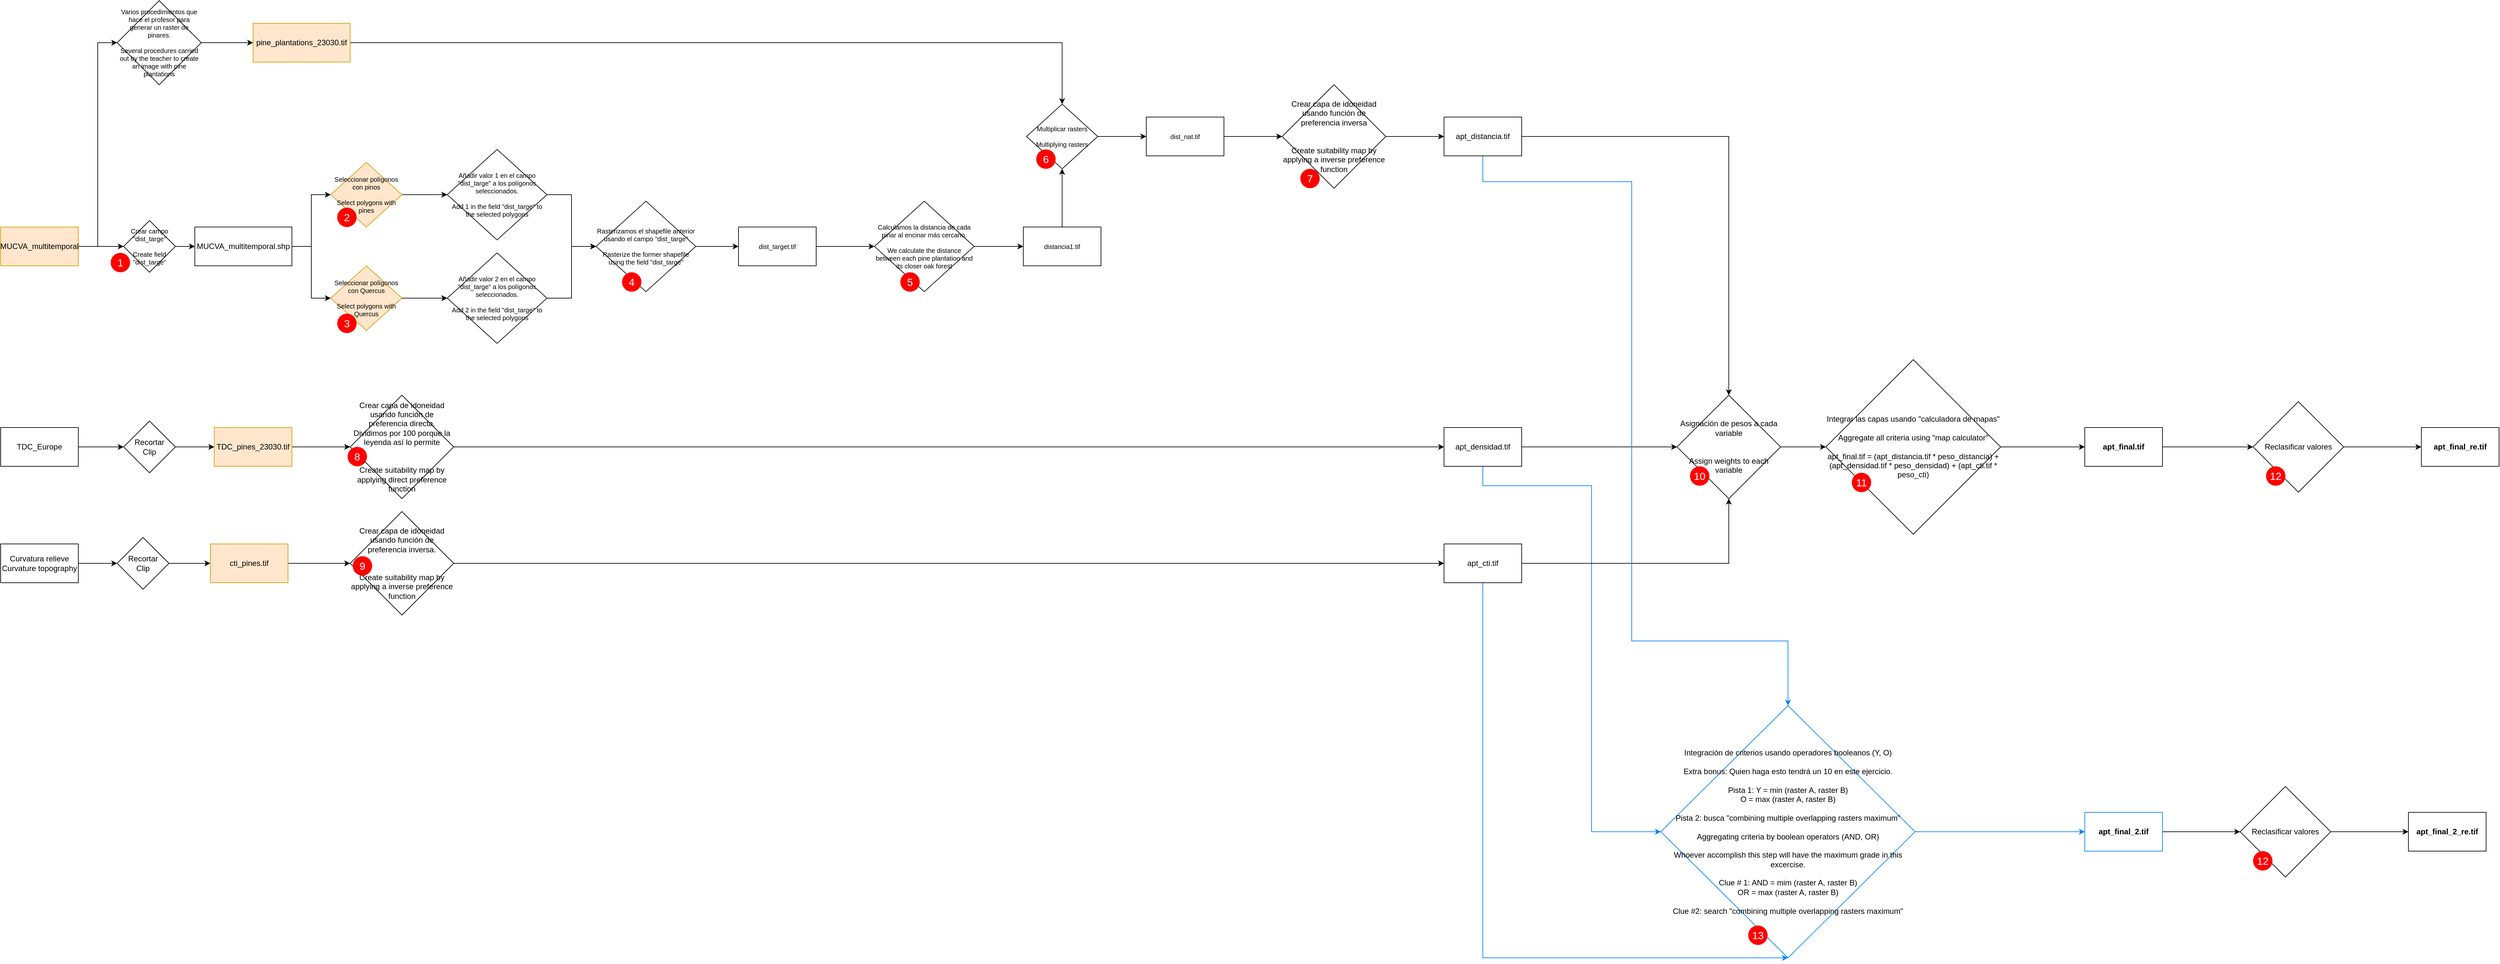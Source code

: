<mxfile version="12.9.6" type="google"><diagram id="waSfqH8ahsAwO7HvQTRi" name="Page-1"><mxGraphModel dx="1666" dy="1977" grid="1" gridSize="10" guides="1" tooltips="1" connect="1" arrows="1" fold="1" page="1" pageScale="1" pageWidth="827" pageHeight="1169" math="0" shadow="0"><root><mxCell id="0"/><mxCell id="1" parent="0"/><mxCell id="Ucw0g0H0u8QxX4HI3pXX-13" style="edgeStyle=orthogonalEdgeStyle;rounded=0;orthogonalLoop=1;jettySize=auto;html=1;fontSize=10;" parent="1" source="Ucw0g0H0u8QxX4HI3pXX-1" target="Ucw0g0H0u8QxX4HI3pXX-12" edge="1"><mxGeometry relative="1" as="geometry"/></mxCell><mxCell id="Ucw0g0H0u8QxX4HI3pXX-36" style="edgeStyle=orthogonalEdgeStyle;rounded=0;orthogonalLoop=1;jettySize=auto;html=1;entryX=0;entryY=0.5;entryDx=0;entryDy=0;fontSize=10;" parent="1" source="Ucw0g0H0u8QxX4HI3pXX-1" target="Ucw0g0H0u8QxX4HI3pXX-35" edge="1"><mxGeometry relative="1" as="geometry"/></mxCell><UserObject label="MUCVA_multitemporal" link="https://github.com/fjbonet/teaching_intraspecific_competence/raw/master/input/MUCVA_25_multi_snevada.zip" id="Ucw0g0H0u8QxX4HI3pXX-1"><mxCell style="rounded=0;whiteSpace=wrap;html=1;fillColor=#ffe6cc;strokeColor=#d79b00;" parent="1" vertex="1"><mxGeometry x="30" y="100" width="120" height="60" as="geometry"/></mxCell></UserObject><mxCell id="Ucw0g0H0u8QxX4HI3pXX-45" style="edgeStyle=orthogonalEdgeStyle;rounded=0;orthogonalLoop=1;jettySize=auto;html=1;entryX=0;entryY=0.5;entryDx=0;entryDy=0;fontSize=10;" parent="1" source="Ucw0g0H0u8QxX4HI3pXX-2" target="Ucw0g0H0u8QxX4HI3pXX-44" edge="1"><mxGeometry relative="1" as="geometry"/></mxCell><UserObject label="TDC_pines_23030.tif" link="https://github.com/fjbonet/teaching_intraspecific_competence/raw/master/input/TCD_pines_23030.tif" id="Ucw0g0H0u8QxX4HI3pXX-2"><mxCell style="rounded=0;whiteSpace=wrap;html=1;fillColor=#ffe6cc;strokeColor=#d79b00;" parent="1" vertex="1"><mxGeometry x="360" y="410" width="120" height="60" as="geometry"/></mxCell></UserObject><mxCell id="Ucw0g0H0u8QxX4HI3pXX-5" style="edgeStyle=orthogonalEdgeStyle;rounded=0;orthogonalLoop=1;jettySize=auto;html=1;" parent="1" source="Ucw0g0H0u8QxX4HI3pXX-3" target="Ucw0g0H0u8QxX4HI3pXX-4" edge="1"><mxGeometry relative="1" as="geometry"/></mxCell><UserObject label="&lt;div&gt;TDC_Europe&lt;/div&gt;" link="https://land.copernicus.eu/pan-european/high-resolution-layers/forests/tree-cover-density/status-maps/2015?tab=download" id="Ucw0g0H0u8QxX4HI3pXX-3"><mxCell style="rounded=0;whiteSpace=wrap;html=1;" parent="1" vertex="1"><mxGeometry x="30" y="410" width="120" height="60" as="geometry"/></mxCell></UserObject><mxCell id="Ucw0g0H0u8QxX4HI3pXX-6" style="edgeStyle=orthogonalEdgeStyle;rounded=0;orthogonalLoop=1;jettySize=auto;html=1;exitX=1;exitY=0.5;exitDx=0;exitDy=0;" parent="1" source="Ucw0g0H0u8QxX4HI3pXX-4" target="Ucw0g0H0u8QxX4HI3pXX-2" edge="1"><mxGeometry relative="1" as="geometry"/></mxCell><mxCell id="Ucw0g0H0u8QxX4HI3pXX-4" value="Recortar&lt;br&gt;&lt;div&gt;Clip&lt;/div&gt;" style="rhombus;whiteSpace=wrap;html=1;" parent="1" vertex="1"><mxGeometry x="220" y="400" width="80" height="80" as="geometry"/></mxCell><mxCell id="Ucw0g0H0u8QxX4HI3pXX-9" style="edgeStyle=orthogonalEdgeStyle;rounded=0;orthogonalLoop=1;jettySize=auto;html=1;entryX=0;entryY=0.5;entryDx=0;entryDy=0;" parent="1" source="Ucw0g0H0u8QxX4HI3pXX-7" target="Ucw0g0H0u8QxX4HI3pXX-8" edge="1"><mxGeometry relative="1" as="geometry"/></mxCell><UserObject label="Curvatura relieve&lt;br&gt;Curvature topography" link="https://descargasrediam.cica.es/repo/s/RUR?path=%2F01_CARACTERIZACION_TERRITORIO%2F07_BASES_REF_ELEV%2F05_CURVATURA%2F01_PROYECTOS_REGIONALES%2F2006_07_AND_100m_026V_c%2FInfGeografica%2FInfRaster%2FETRS89_30%2FTIFF" id="Ucw0g0H0u8QxX4HI3pXX-7"><mxCell style="rounded=0;whiteSpace=wrap;html=1;" parent="1" vertex="1"><mxGeometry x="30" y="590" width="120" height="60" as="geometry"/></mxCell></UserObject><mxCell id="Ucw0g0H0u8QxX4HI3pXX-11" style="edgeStyle=orthogonalEdgeStyle;rounded=0;orthogonalLoop=1;jettySize=auto;html=1;" parent="1" source="Ucw0g0H0u8QxX4HI3pXX-8" target="Ucw0g0H0u8QxX4HI3pXX-10" edge="1"><mxGeometry relative="1" as="geometry"/></mxCell><mxCell id="Ucw0g0H0u8QxX4HI3pXX-8" value="Recortar&lt;br&gt;&lt;div&gt;Clip&lt;/div&gt;" style="rhombus;whiteSpace=wrap;html=1;" parent="1" vertex="1"><mxGeometry x="210" y="580" width="80" height="80" as="geometry"/></mxCell><mxCell id="Ucw0g0H0u8QxX4HI3pXX-51" style="edgeStyle=orthogonalEdgeStyle;rounded=0;orthogonalLoop=1;jettySize=auto;html=1;fontSize=10;" parent="1" source="Ucw0g0H0u8QxX4HI3pXX-10" target="Ucw0g0H0u8QxX4HI3pXX-49" edge="1"><mxGeometry relative="1" as="geometry"/></mxCell><UserObject label="&lt;div&gt;cti_pines.tif&lt;/div&gt;" link="https://github.com/fjbonet/teaching_intraspecific_competence/raw/master/input/cti_pines_23030.tif" id="Ucw0g0H0u8QxX4HI3pXX-10"><mxCell style="rounded=0;whiteSpace=wrap;html=1;fillColor=#ffe6cc;strokeColor=#d79b00;" parent="1" vertex="1"><mxGeometry x="354" y="590" width="120" height="60" as="geometry"/></mxCell></UserObject><mxCell id="Ucw0g0H0u8QxX4HI3pXX-17" style="edgeStyle=orthogonalEdgeStyle;rounded=0;orthogonalLoop=1;jettySize=auto;html=1;entryX=0;entryY=0.5;entryDx=0;entryDy=0;fontSize=10;" parent="1" source="Ucw0g0H0u8QxX4HI3pXX-12" target="Ucw0g0H0u8QxX4HI3pXX-16" edge="1"><mxGeometry relative="1" as="geometry"/></mxCell><mxCell id="Ucw0g0H0u8QxX4HI3pXX-12" value="&lt;div style=&quot;font-size: 10px;&quot;&gt;Crear campo &quot;dist_targe&quot;&lt;/div&gt;&lt;div style=&quot;font-size: 10px;&quot;&gt;&lt;br style=&quot;font-size: 10px;&quot;&gt;&lt;/div&gt;&lt;div style=&quot;font-size: 10px;&quot;&gt;Create field &quot;dist_targe&quot;&lt;/div&gt;" style="rhombus;whiteSpace=wrap;html=1;fontSize=10;" parent="1" vertex="1"><mxGeometry x="220" y="90" width="80" height="80" as="geometry"/></mxCell><mxCell id="Ucw0g0H0u8QxX4HI3pXX-19" style="edgeStyle=orthogonalEdgeStyle;rounded=0;orthogonalLoop=1;jettySize=auto;html=1;entryX=0;entryY=0.5;entryDx=0;entryDy=0;fontSize=10;" parent="1" source="Ucw0g0H0u8QxX4HI3pXX-16" target="Ucw0g0H0u8QxX4HI3pXX-18" edge="1"><mxGeometry relative="1" as="geometry"/></mxCell><mxCell id="Ucw0g0H0u8QxX4HI3pXX-25" style="edgeStyle=orthogonalEdgeStyle;rounded=0;orthogonalLoop=1;jettySize=auto;html=1;entryX=0;entryY=0.5;entryDx=0;entryDy=0;fontSize=10;" parent="1" source="Ucw0g0H0u8QxX4HI3pXX-16" target="Ucw0g0H0u8QxX4HI3pXX-22" edge="1"><mxGeometry relative="1" as="geometry"/></mxCell><UserObject label="&lt;div&gt;MUCVA_multitemporal.shp&lt;/div&gt;" id="Ucw0g0H0u8QxX4HI3pXX-16"><mxCell style="rounded=0;whiteSpace=wrap;html=1;" parent="1" vertex="1"><mxGeometry x="330" y="100" width="150" height="60" as="geometry"/></mxCell></UserObject><mxCell id="Ucw0g0H0u8QxX4HI3pXX-21" style="edgeStyle=orthogonalEdgeStyle;rounded=0;orthogonalLoop=1;jettySize=auto;html=1;entryX=0;entryY=0.5;entryDx=0;entryDy=0;fontSize=10;" parent="1" source="Ucw0g0H0u8QxX4HI3pXX-18" target="Ucw0g0H0u8QxX4HI3pXX-20" edge="1"><mxGeometry relative="1" as="geometry"/></mxCell><UserObject label="&lt;div&gt;Seleccionar polígonos con pinos&lt;/div&gt;&lt;div&gt;&lt;br&gt;&lt;/div&gt;&lt;div&gt;Select polygons with pines&lt;br&gt;&lt;/div&gt;" link="https://raw.githubusercontent.com/fjbonet/teaching_intraspecific_competence/master/input/pines.txt" id="Ucw0g0H0u8QxX4HI3pXX-18"><mxCell style="rhombus;whiteSpace=wrap;html=1;fontSize=10;fillColor=#ffe6cc;strokeColor=#d79b00;" parent="1" vertex="1"><mxGeometry x="540" width="110" height="100" as="geometry"/></mxCell></UserObject><mxCell id="Ucw0g0H0u8QxX4HI3pXX-27" style="edgeStyle=orthogonalEdgeStyle;rounded=0;orthogonalLoop=1;jettySize=auto;html=1;entryX=0;entryY=0.5;entryDx=0;entryDy=0;fontSize=10;" parent="1" source="Ucw0g0H0u8QxX4HI3pXX-20" target="Ucw0g0H0u8QxX4HI3pXX-26" edge="1"><mxGeometry relative="1" as="geometry"/></mxCell><UserObject label="&lt;div&gt;Añadir valor 1 en el campo &quot;dist_targe&quot; a los polígonos seleccionados.&lt;/div&gt;&lt;div&gt;&lt;br&gt;&lt;/div&gt;&lt;div&gt;Add 1 in the field &quot;dist_targe&quot; to the selected polygons&lt;br&gt;&lt;/div&gt;" id="Ucw0g0H0u8QxX4HI3pXX-20"><mxCell style="rhombus;whiteSpace=wrap;html=1;fontSize=10;" parent="1" vertex="1"><mxGeometry x="720" y="-20" width="154" height="140" as="geometry"/></mxCell></UserObject><UserObject label="&lt;div&gt;Seleccionar polígonos con Quercus&lt;/div&gt;&lt;div&gt;&lt;br&gt;&lt;/div&gt;&lt;div&gt;Select polygons with Quercus&lt;br&gt;&lt;/div&gt;" link="https://raw.githubusercontent.com/fjbonet/teaching_intraspecific_competence/master/input/seed_sources.txt" id="Ucw0g0H0u8QxX4HI3pXX-22"><mxCell style="rhombus;whiteSpace=wrap;html=1;fontSize=10;fillColor=#ffe6cc;strokeColor=#d79b00;" parent="1" vertex="1"><mxGeometry x="540" y="160" width="110" height="100" as="geometry"/></mxCell></UserObject><mxCell id="Ucw0g0H0u8QxX4HI3pXX-23" style="edgeStyle=orthogonalEdgeStyle;rounded=0;orthogonalLoop=1;jettySize=auto;html=1;entryX=0;entryY=0.5;entryDx=0;entryDy=0;fontSize=10;" parent="1" source="Ucw0g0H0u8QxX4HI3pXX-22" target="Ucw0g0H0u8QxX4HI3pXX-24" edge="1"><mxGeometry relative="1" as="geometry"/></mxCell><mxCell id="Ucw0g0H0u8QxX4HI3pXX-28" style="edgeStyle=orthogonalEdgeStyle;rounded=0;orthogonalLoop=1;jettySize=auto;html=1;fontSize=10;" parent="1" source="Ucw0g0H0u8QxX4HI3pXX-24" target="Ucw0g0H0u8QxX4HI3pXX-26" edge="1"><mxGeometry relative="1" as="geometry"/></mxCell><UserObject label="&lt;div&gt;Añadir valor 2 en el campo &quot;dist_targe&quot; a los polígonos seleccionados.&lt;/div&gt;&lt;div&gt;&lt;br&gt;&lt;/div&gt;&lt;div&gt;Add 2 in the field &quot;dist_targe&quot; to the selected polygons&lt;br&gt;&lt;/div&gt;" id="Ucw0g0H0u8QxX4HI3pXX-24"><mxCell style="rhombus;whiteSpace=wrap;html=1;fontSize=10;" parent="1" vertex="1"><mxGeometry x="720" y="140" width="154" height="140" as="geometry"/></mxCell></UserObject><mxCell id="Ucw0g0H0u8QxX4HI3pXX-30" style="edgeStyle=orthogonalEdgeStyle;rounded=0;orthogonalLoop=1;jettySize=auto;html=1;entryX=0;entryY=0.5;entryDx=0;entryDy=0;fontSize=10;" parent="1" source="Ucw0g0H0u8QxX4HI3pXX-26" target="Ucw0g0H0u8QxX4HI3pXX-29" edge="1"><mxGeometry relative="1" as="geometry"/></mxCell><UserObject label="&lt;div&gt;Rasterizamos el shapefile anterior usando el campo &quot;dist_targe&quot;&lt;/div&gt;&lt;div&gt;&lt;br&gt;&lt;/div&gt;&lt;div&gt;Rasterize the former shapefile using the field &quot;dist_targe&quot;&lt;br&gt;&lt;/div&gt;" link="https://docs.qgis.org/3.4/en/docs/user_manual/processing_algs/gdal/vectorconversion.html#gdalrasterize" id="Ucw0g0H0u8QxX4HI3pXX-26"><mxCell style="rhombus;whiteSpace=wrap;html=1;fontSize=10;" parent="1" vertex="1"><mxGeometry x="950" y="60" width="154" height="140" as="geometry"/></mxCell></UserObject><mxCell id="Ucw0g0H0u8QxX4HI3pXX-32" style="edgeStyle=orthogonalEdgeStyle;rounded=0;orthogonalLoop=1;jettySize=auto;html=1;fontSize=10;" parent="1" source="Ucw0g0H0u8QxX4HI3pXX-29" target="Ucw0g0H0u8QxX4HI3pXX-31" edge="1"><mxGeometry relative="1" as="geometry"/></mxCell><UserObject label="dist_target.tif" id="Ucw0g0H0u8QxX4HI3pXX-29"><mxCell style="rounded=0;whiteSpace=wrap;html=1;fontSize=10;" parent="1" vertex="1"><mxGeometry x="1170" y="100" width="120" height="60" as="geometry"/></mxCell></UserObject><mxCell id="Ucw0g0H0u8QxX4HI3pXX-34" style="edgeStyle=orthogonalEdgeStyle;rounded=0;orthogonalLoop=1;jettySize=auto;html=1;fontSize=10;" parent="1" source="Ucw0g0H0u8QxX4HI3pXX-31" target="Ucw0g0H0u8QxX4HI3pXX-33" edge="1"><mxGeometry relative="1" as="geometry"/></mxCell><UserObject label="&lt;div&gt;Calculamos la distancia de cada pinar al encinar más cercano.&lt;/div&gt;&lt;div&gt;&lt;br&gt;&lt;/div&gt;&lt;div&gt;We calculate the distance between each pine plantation and its closer oak forest&lt;br&gt;&lt;/div&gt;" link="https://docs.qgis.org/3.4/en/docs/user_manual/processing_algs/gdal/rasteranalysis.html#gdalproximity" id="Ucw0g0H0u8QxX4HI3pXX-31"><mxCell style="rhombus;whiteSpace=wrap;html=1;fontSize=10;" parent="1" vertex="1"><mxGeometry x="1380" y="60" width="154" height="140" as="geometry"/></mxCell></UserObject><mxCell id="Ucw0g0H0u8QxX4HI3pXX-40" style="edgeStyle=orthogonalEdgeStyle;rounded=0;orthogonalLoop=1;jettySize=auto;html=1;entryX=0.5;entryY=1;entryDx=0;entryDy=0;fontSize=10;" parent="1" source="Ucw0g0H0u8QxX4HI3pXX-33" target="Ucw0g0H0u8QxX4HI3pXX-39" edge="1"><mxGeometry relative="1" as="geometry"/></mxCell><UserObject label="&lt;div&gt;distancia1.tif&lt;/div&gt;" id="Ucw0g0H0u8QxX4HI3pXX-33"><mxCell style="rounded=0;whiteSpace=wrap;html=1;fontSize=10;" parent="1" vertex="1"><mxGeometry x="1610" y="100" width="120" height="60" as="geometry"/></mxCell></UserObject><mxCell id="Ucw0g0H0u8QxX4HI3pXX-38" style="edgeStyle=orthogonalEdgeStyle;rounded=0;orthogonalLoop=1;jettySize=auto;html=1;entryX=0;entryY=0.5;entryDx=0;entryDy=0;fontSize=10;" parent="1" source="Ucw0g0H0u8QxX4HI3pXX-35" target="Ucw0g0H0u8QxX4HI3pXX-37" edge="1"><mxGeometry relative="1" as="geometry"/></mxCell><mxCell id="Ucw0g0H0u8QxX4HI3pXX-35" value="&lt;div&gt;Varios procedimientos que hace el profesor para generar un raster de pinares.&lt;br&gt;&lt;/div&gt;&lt;div&gt;&lt;br&gt;&lt;/div&gt;&lt;div&gt;Several procedures carried out by the teacher to create an image with pine plantations&lt;br&gt;&lt;/div&gt;" style="rhombus;whiteSpace=wrap;html=1;fontSize=10;" parent="1" vertex="1"><mxGeometry x="210" y="-250" width="130" height="130" as="geometry"/></mxCell><mxCell id="Ucw0g0H0u8QxX4HI3pXX-41" style="edgeStyle=orthogonalEdgeStyle;rounded=0;orthogonalLoop=1;jettySize=auto;html=1;entryX=0.5;entryY=0;entryDx=0;entryDy=0;fontSize=10;" parent="1" source="Ucw0g0H0u8QxX4HI3pXX-37" target="Ucw0g0H0u8QxX4HI3pXX-39" edge="1"><mxGeometry relative="1" as="geometry"/></mxCell><UserObject label="&lt;div&gt;pine_plantations_23030.tif&lt;/div&gt;" link="https://github.com/fjbonet/teaching_intraspecific_competence/raw/master/input/pine_plantations_23030.tif" id="Ucw0g0H0u8QxX4HI3pXX-37"><mxCell style="rounded=0;whiteSpace=wrap;html=1;fillColor=#ffe6cc;strokeColor=#d79b00;" parent="1" vertex="1"><mxGeometry x="420" y="-215" width="150" height="60" as="geometry"/></mxCell></UserObject><mxCell id="Ucw0g0H0u8QxX4HI3pXX-43" style="edgeStyle=orthogonalEdgeStyle;rounded=0;orthogonalLoop=1;jettySize=auto;html=1;fontSize=10;" parent="1" source="Ucw0g0H0u8QxX4HI3pXX-39" target="Ucw0g0H0u8QxX4HI3pXX-42" edge="1"><mxGeometry relative="1" as="geometry"/></mxCell><UserObject label="&lt;div&gt;Multiplicar rasters&lt;/div&gt;&lt;div&gt;&lt;br&gt;&lt;/div&gt;&lt;div&gt;Multiplying rasters&lt;br&gt;&lt;/div&gt;" id="Ucw0g0H0u8QxX4HI3pXX-39"><mxCell style="rhombus;whiteSpace=wrap;html=1;fontSize=10;" parent="1" vertex="1"><mxGeometry x="1615" y="-90" width="110" height="100" as="geometry"/></mxCell></UserObject><mxCell id="Ucw0g0H0u8QxX4HI3pXX-53" style="edgeStyle=orthogonalEdgeStyle;rounded=0;orthogonalLoop=1;jettySize=auto;html=1;entryX=0;entryY=0.5;entryDx=0;entryDy=0;fontSize=10;" parent="1" source="Ucw0g0H0u8QxX4HI3pXX-42" target="Ucw0g0H0u8QxX4HI3pXX-52" edge="1"><mxGeometry relative="1" as="geometry"/></mxCell><UserObject label="&lt;div&gt;dist_nat.tif&lt;/div&gt;" id="Ucw0g0H0u8QxX4HI3pXX-42"><mxCell style="rounded=0;whiteSpace=wrap;html=1;fontSize=10;" parent="1" vertex="1"><mxGeometry x="1800" y="-70" width="120" height="60" as="geometry"/></mxCell></UserObject><mxCell id="Ucw0g0H0u8QxX4HI3pXX-47" style="edgeStyle=orthogonalEdgeStyle;rounded=0;orthogonalLoop=1;jettySize=auto;html=1;entryX=0;entryY=0.5;entryDx=0;entryDy=0;fontSize=10;" parent="1" source="Ucw0g0H0u8QxX4HI3pXX-44" target="Ucw0g0H0u8QxX4HI3pXX-46" edge="1"><mxGeometry relative="1" as="geometry"/></mxCell><UserObject label="Crear capa de idoneidad usando función de preferencia directa. Dividimos por 100 porque la leyenda así lo permite&lt;br&gt;&lt;br&gt;&lt;br&gt;Create suitability map by applying direct preference function" id="Ucw0g0H0u8QxX4HI3pXX-44"><mxCell style="rhombus;whiteSpace=wrap;html=1;" parent="1" vertex="1"><mxGeometry x="570" y="360" width="160" height="160" as="geometry"/></mxCell></UserObject><mxCell id="Ucw0g0H0u8QxX4HI3pXX-58" style="edgeStyle=orthogonalEdgeStyle;rounded=0;orthogonalLoop=1;jettySize=auto;html=1;entryX=0;entryY=0.5;entryDx=0;entryDy=0;fontSize=10;" parent="1" source="Ucw0g0H0u8QxX4HI3pXX-46" target="Ucw0g0H0u8QxX4HI3pXX-56" edge="1"><mxGeometry relative="1" as="geometry"/></mxCell><mxCell id="Ucw0g0H0u8QxX4HI3pXX-69" style="edgeStyle=orthogonalEdgeStyle;rounded=0;orthogonalLoop=1;jettySize=auto;html=1;entryX=0;entryY=0.5;entryDx=0;entryDy=0;fontSize=10;strokeColor=#007FFF;" parent="1" source="Ucw0g0H0u8QxX4HI3pXX-46" target="Ucw0g0H0u8QxX4HI3pXX-64" edge="1"><mxGeometry relative="1" as="geometry"><Array as="points"><mxPoint x="2320" y="500"/><mxPoint x="2488" y="500"/><mxPoint x="2488" y="1035"/></Array></mxGeometry></mxCell><UserObject label="apt_densidad.tif" id="Ucw0g0H0u8QxX4HI3pXX-46"><mxCell style="rounded=0;whiteSpace=wrap;html=1;" parent="1" vertex="1"><mxGeometry x="2260" y="410" width="120" height="60" as="geometry"/></mxCell></UserObject><mxCell id="Ucw0g0H0u8QxX4HI3pXX-48" style="edgeStyle=orthogonalEdgeStyle;rounded=0;orthogonalLoop=1;jettySize=auto;html=1;entryX=0;entryY=0.5;entryDx=0;entryDy=0;fontSize=10;" parent="1" source="Ucw0g0H0u8QxX4HI3pXX-49" target="Ucw0g0H0u8QxX4HI3pXX-50" edge="1"><mxGeometry relative="1" as="geometry"/></mxCell><UserObject label="Crear capa de idoneidad usando función de preferencia inversa.&lt;br&gt;&lt;br&gt;&lt;br&gt;Create suitability map by applying a inverse preference function" link="https://github.com/fjbonet/teaching_intraspecific_competence/raw/master/presentations_schemes/funcion_pertenencia_inversa.png" id="Ucw0g0H0u8QxX4HI3pXX-49"><mxCell style="rhombus;whiteSpace=wrap;html=1;" parent="1" vertex="1"><mxGeometry x="570" y="540" width="160" height="160" as="geometry"/></mxCell></UserObject><mxCell id="Ucw0g0H0u8QxX4HI3pXX-59" style="edgeStyle=orthogonalEdgeStyle;rounded=0;orthogonalLoop=1;jettySize=auto;html=1;entryX=0.5;entryY=1;entryDx=0;entryDy=0;fontSize=10;" parent="1" source="Ucw0g0H0u8QxX4HI3pXX-50" target="Ucw0g0H0u8QxX4HI3pXX-56" edge="1"><mxGeometry relative="1" as="geometry"/></mxCell><mxCell id="Ucw0g0H0u8QxX4HI3pXX-70" style="edgeStyle=orthogonalEdgeStyle;rounded=0;orthogonalLoop=1;jettySize=auto;html=1;entryX=0.5;entryY=1;entryDx=0;entryDy=0;fontSize=10;strokeColor=#007FFF;" parent="1" source="Ucw0g0H0u8QxX4HI3pXX-50" target="Ucw0g0H0u8QxX4HI3pXX-64" edge="1"><mxGeometry relative="1" as="geometry"><Array as="points"><mxPoint x="2320" y="1230"/></Array></mxGeometry></mxCell><UserObject label="apt_cti.tif" id="Ucw0g0H0u8QxX4HI3pXX-50"><mxCell style="rounded=0;whiteSpace=wrap;html=1;" parent="1" vertex="1"><mxGeometry x="2260" y="590" width="120" height="60" as="geometry"/></mxCell></UserObject><mxCell id="Ucw0g0H0u8QxX4HI3pXX-55" style="edgeStyle=orthogonalEdgeStyle;rounded=0;orthogonalLoop=1;jettySize=auto;html=1;fontSize=10;" parent="1" source="Ucw0g0H0u8QxX4HI3pXX-52" target="Ucw0g0H0u8QxX4HI3pXX-54" edge="1"><mxGeometry relative="1" as="geometry"/></mxCell><UserObject label="Crear capa de idoneidad usando función de preferencia inversa&lt;br&gt;&lt;br&gt;&lt;br&gt;Create suitability map by applying a inverse preference function" link="https://github.com/fjbonet/teaching_intraspecific_competence/raw/master/presentations_schemes/funcion_pertenencia_inversa.png" id="Ucw0g0H0u8QxX4HI3pXX-52"><mxCell style="rhombus;whiteSpace=wrap;html=1;" parent="1" vertex="1"><mxGeometry x="2010" y="-120" width="160" height="160" as="geometry"/></mxCell></UserObject><mxCell id="Ucw0g0H0u8QxX4HI3pXX-57" style="edgeStyle=orthogonalEdgeStyle;rounded=0;orthogonalLoop=1;jettySize=auto;html=1;entryX=0.5;entryY=0;entryDx=0;entryDy=0;fontSize=10;" parent="1" source="Ucw0g0H0u8QxX4HI3pXX-54" target="Ucw0g0H0u8QxX4HI3pXX-56" edge="1"><mxGeometry relative="1" as="geometry"/></mxCell><mxCell id="Ucw0g0H0u8QxX4HI3pXX-67" style="edgeStyle=orthogonalEdgeStyle;rounded=0;orthogonalLoop=1;jettySize=auto;html=1;entryX=0.5;entryY=0;entryDx=0;entryDy=0;fontSize=10;strokeColor=#007FFF;" parent="1" source="Ucw0g0H0u8QxX4HI3pXX-54" target="Ucw0g0H0u8QxX4HI3pXX-64" edge="1"><mxGeometry relative="1" as="geometry"><Array as="points"><mxPoint x="2320" y="30"/><mxPoint x="2550" y="30"/><mxPoint x="2550" y="740"/><mxPoint x="2791" y="740"/></Array></mxGeometry></mxCell><UserObject label="apt_distancia.tif" id="Ucw0g0H0u8QxX4HI3pXX-54"><mxCell style="rounded=0;whiteSpace=wrap;html=1;" parent="1" vertex="1"><mxGeometry x="2260" y="-70" width="120" height="60" as="geometry"/></mxCell></UserObject><mxCell id="Ucw0g0H0u8QxX4HI3pXX-61" style="edgeStyle=orthogonalEdgeStyle;rounded=0;orthogonalLoop=1;jettySize=auto;html=1;entryX=0;entryY=0.5;entryDx=0;entryDy=0;fontSize=10;" parent="1" source="Ucw0g0H0u8QxX4HI3pXX-56" target="Ucw0g0H0u8QxX4HI3pXX-60" edge="1"><mxGeometry relative="1" as="geometry"/></mxCell><UserObject label="Asignación de pesos a cada variable&lt;br&gt;&lt;br&gt;&lt;br&gt;Assign weights to each variable" link="https://pdfs.semanticscholar.org/af19/98650b324cf3dafa2e04952d75d3c795aa3a.pdf" id="Ucw0g0H0u8QxX4HI3pXX-56"><mxCell style="rhombus;whiteSpace=wrap;html=1;" parent="1" vertex="1"><mxGeometry x="2620" y="360" width="160" height="160" as="geometry"/></mxCell></UserObject><mxCell id="Ucw0g0H0u8QxX4HI3pXX-63" style="edgeStyle=orthogonalEdgeStyle;rounded=0;orthogonalLoop=1;jettySize=auto;html=1;fontSize=10;" parent="1" source="Ucw0g0H0u8QxX4HI3pXX-60" target="Ucw0g0H0u8QxX4HI3pXX-62" edge="1"><mxGeometry relative="1" as="geometry"/></mxCell><UserObject label="Integrar las capas usando &quot;calculadora de mapas&quot;&lt;br&gt;&lt;br&gt;&lt;div&gt;Aggregate all criteria using &quot;map calculator&quot;&lt;/div&gt;&lt;div&gt;&lt;br&gt;&lt;/div&gt;&lt;div&gt;apt_final.tif = (apt_distancia.tif * peso_distancia) + (apt_densidad.tif * peso_densidad) + (apt_cti.tif * peso_cti)&lt;br&gt;&lt;/div&gt;" id="Ucw0g0H0u8QxX4HI3pXX-60"><mxCell style="rhombus;whiteSpace=wrap;html=1;" parent="1" vertex="1"><mxGeometry x="2850" y="305" width="270" height="270" as="geometry"/></mxCell></UserObject><mxCell id="QLkXEQKB7fxUrbR20h3j-13" style="edgeStyle=orthogonalEdgeStyle;rounded=0;orthogonalLoop=1;jettySize=auto;html=1;entryX=0;entryY=0.5;entryDx=0;entryDy=0;fontSize=16;fontColor=#FFFFFF;" parent="1" source="Ucw0g0H0u8QxX4HI3pXX-62" target="QLkXEQKB7fxUrbR20h3j-12" edge="1"><mxGeometry relative="1" as="geometry"/></mxCell><UserObject label="&lt;div&gt;apt_final.tif&lt;/div&gt;" id="Ucw0g0H0u8QxX4HI3pXX-62"><mxCell style="rounded=0;whiteSpace=wrap;html=1;fontStyle=1" parent="1" vertex="1"><mxGeometry x="3250" y="410" width="120" height="60" as="geometry"/></mxCell></UserObject><mxCell id="Ucw0g0H0u8QxX4HI3pXX-66" style="edgeStyle=orthogonalEdgeStyle;rounded=0;orthogonalLoop=1;jettySize=auto;html=1;entryX=0;entryY=0.5;entryDx=0;entryDy=0;fontSize=10;strokeColor=#007FFF;" parent="1" source="Ucw0g0H0u8QxX4HI3pXX-64" target="Ucw0g0H0u8QxX4HI3pXX-65" edge="1"><mxGeometry relative="1" as="geometry"/></mxCell><UserObject label="&lt;div&gt;Integración de criterios usando operadores booleanos (Y, O)&lt;/div&gt;&lt;div&gt;&lt;br&gt;&lt;/div&gt;Extra bonus: Quien haga esto tendrá un 10 en este ejercicio. &lt;br&gt;&lt;div&gt;&lt;br&gt;&lt;/div&gt;&lt;div&gt;Pista 1: Y = min (raster A, raster B)&lt;/div&gt;&lt;div&gt;O = max (raster A, raster B)&lt;/div&gt;&lt;div&gt;&lt;br&gt;&lt;/div&gt;&lt;div&gt;Pista 2: busca &quot;combining multiple overlapping rasters maximum&quot;&lt;br&gt;&lt;/div&gt;&lt;div&gt;&lt;br&gt;&lt;/div&gt;&lt;div&gt;Aggregating criteria by boolean operators (AND, OR)&lt;/div&gt;&lt;div&gt;&lt;br&gt;&lt;/div&gt;&lt;div&gt;Whoever accomplish this step will have the maximum grade in this excercise.&lt;/div&gt;&lt;div&gt;&lt;br&gt;&lt;/div&gt;&lt;div&gt;&lt;div&gt;Clue # 1: AND = mim (raster A, raster B)&lt;/div&gt;&lt;div&gt;OR = max (raster A, raster B)&lt;/div&gt;&lt;div&gt;&lt;br&gt;&lt;/div&gt;Clue #2: search &quot;combining multiple overlapping rasters maximum&quot;&lt;/div&gt;" id="Ucw0g0H0u8QxX4HI3pXX-64"><mxCell style="rhombus;whiteSpace=wrap;html=1;strokeColor=#007FFF;" parent="1" vertex="1"><mxGeometry x="2595" y="840" width="392.86" height="390" as="geometry"/></mxCell></UserObject><mxCell id="QLkXEQKB7fxUrbR20h3j-23" style="edgeStyle=orthogonalEdgeStyle;rounded=0;orthogonalLoop=1;jettySize=auto;html=1;entryX=0;entryY=0.5;entryDx=0;entryDy=0;fontSize=12;fontColor=#FFFFFF;" parent="1" source="Ucw0g0H0u8QxX4HI3pXX-65" target="QLkXEQKB7fxUrbR20h3j-20" edge="1"><mxGeometry relative="1" as="geometry"/></mxCell><UserObject label="&lt;div&gt;apt_final_2.tif&lt;/div&gt;" id="Ucw0g0H0u8QxX4HI3pXX-65"><mxCell style="rounded=0;whiteSpace=wrap;html=1;fontStyle=1;strokeColor=#007FFF;" parent="1" vertex="1"><mxGeometry x="3250" y="1005" width="120" height="60" as="geometry"/></mxCell></UserObject><mxCell id="QLkXEQKB7fxUrbR20h3j-1" value="1" style="ellipse;whiteSpace=wrap;html=1;aspect=fixed;fillColor=#FF0000;strokeColor=none;fontSize=16;fontColor=#FFFFFF;" parent="1" vertex="1"><mxGeometry x="200" y="140" width="30" height="30" as="geometry"/></mxCell><mxCell id="QLkXEQKB7fxUrbR20h3j-2" value="2" style="ellipse;whiteSpace=wrap;html=1;aspect=fixed;fillColor=#FF0000;strokeColor=none;fontSize=16;fontColor=#FFFFFF;" parent="1" vertex="1"><mxGeometry x="550" y="70" width="30" height="30" as="geometry"/></mxCell><mxCell id="QLkXEQKB7fxUrbR20h3j-3" value="3" style="ellipse;whiteSpace=wrap;html=1;aspect=fixed;fillColor=#FF0000;strokeColor=none;fontSize=16;fontColor=#FFFFFF;" parent="1" vertex="1"><mxGeometry x="550" y="234" width="30" height="30" as="geometry"/></mxCell><mxCell id="QLkXEQKB7fxUrbR20h3j-4" value="4" style="ellipse;whiteSpace=wrap;html=1;aspect=fixed;fillColor=#FF0000;strokeColor=none;fontSize=16;fontColor=#FFFFFF;" parent="1" vertex="1"><mxGeometry x="990" y="170" width="30" height="30" as="geometry"/></mxCell><mxCell id="QLkXEQKB7fxUrbR20h3j-5" value="5" style="ellipse;whiteSpace=wrap;html=1;aspect=fixed;fillColor=#FF0000;strokeColor=none;fontSize=16;fontColor=#FFFFFF;" parent="1" vertex="1"><mxGeometry x="1420" y="170" width="30" height="30" as="geometry"/></mxCell><mxCell id="QLkXEQKB7fxUrbR20h3j-6" value="6" style="ellipse;whiteSpace=wrap;html=1;aspect=fixed;fillColor=#FF0000;strokeColor=none;fontSize=16;fontColor=#FFFFFF;" parent="1" vertex="1"><mxGeometry x="1630" y="-20" width="30" height="30" as="geometry"/></mxCell><mxCell id="QLkXEQKB7fxUrbR20h3j-7" value="7" style="ellipse;whiteSpace=wrap;html=1;aspect=fixed;fillColor=#FF0000;strokeColor=none;fontSize=16;fontColor=#FFFFFF;" parent="1" vertex="1"><mxGeometry x="2038" y="10" width="30" height="30" as="geometry"/></mxCell><mxCell id="QLkXEQKB7fxUrbR20h3j-8" value="8" style="ellipse;whiteSpace=wrap;html=1;aspect=fixed;fillColor=#FF0000;strokeColor=none;fontSize=16;fontColor=#FFFFFF;" parent="1" vertex="1"><mxGeometry x="566" y="440" width="30" height="30" as="geometry"/></mxCell><mxCell id="QLkXEQKB7fxUrbR20h3j-9" value="9" style="ellipse;whiteSpace=wrap;html=1;aspect=fixed;fillColor=#FF0000;strokeColor=none;fontSize=16;fontColor=#FFFFFF;" parent="1" vertex="1"><mxGeometry x="574" y="609" width="30" height="30" as="geometry"/></mxCell><mxCell id="QLkXEQKB7fxUrbR20h3j-10" value="10" style="ellipse;whiteSpace=wrap;html=1;aspect=fixed;fillColor=#FF0000;strokeColor=none;fontSize=16;fontColor=#FFFFFF;" parent="1" vertex="1"><mxGeometry x="2640" y="470" width="30" height="30" as="geometry"/></mxCell><mxCell id="QLkXEQKB7fxUrbR20h3j-11" value="11" style="ellipse;whiteSpace=wrap;html=1;aspect=fixed;fillColor=#FF0000;strokeColor=none;fontSize=16;fontColor=#FFFFFF;" parent="1" vertex="1"><mxGeometry x="2890" y="480" width="30" height="30" as="geometry"/></mxCell><mxCell id="QLkXEQKB7fxUrbR20h3j-17" style="edgeStyle=orthogonalEdgeStyle;rounded=0;orthogonalLoop=1;jettySize=auto;html=1;fontSize=12;fontColor=#FFFFFF;" parent="1" source="QLkXEQKB7fxUrbR20h3j-12" target="QLkXEQKB7fxUrbR20h3j-16" edge="1"><mxGeometry relative="1" as="geometry"/></mxCell><UserObject label="Reclasificar valores" link="https://docs.qgis.org/3.4/en/docs/user_manual/processing_algs/qgis/rasteranalysis.html#qgisreclassifybytable" id="QLkXEQKB7fxUrbR20h3j-12"><mxCell style="rhombus;whiteSpace=wrap;html=1;fontSize=12;" parent="1" vertex="1"><mxGeometry x="3510" y="370" width="140" height="140" as="geometry"/></mxCell></UserObject><mxCell id="QLkXEQKB7fxUrbR20h3j-14" value="12" style="ellipse;whiteSpace=wrap;html=1;aspect=fixed;fillColor=#FF0000;strokeColor=none;fontSize=16;fontColor=#FFFFFF;" parent="1" vertex="1"><mxGeometry x="3530" y="470" width="30" height="30" as="geometry"/></mxCell><UserObject label="&lt;div&gt;apt_final_re.tif&lt;/div&gt;" id="QLkXEQKB7fxUrbR20h3j-16"><mxCell style="rounded=0;whiteSpace=wrap;html=1;fontStyle=1" parent="1" vertex="1"><mxGeometry x="3770" y="410" width="120" height="60" as="geometry"/></mxCell></UserObject><mxCell id="QLkXEQKB7fxUrbR20h3j-18" value="13" style="ellipse;whiteSpace=wrap;html=1;aspect=fixed;fillColor=#FF0000;strokeColor=none;fontSize=16;fontColor=#FFFFFF;" parent="1" vertex="1"><mxGeometry x="2730" y="1180" width="30" height="30" as="geometry"/></mxCell><mxCell id="QLkXEQKB7fxUrbR20h3j-19" style="edgeStyle=orthogonalEdgeStyle;rounded=0;orthogonalLoop=1;jettySize=auto;html=1;fontSize=12;fontColor=#FFFFFF;" parent="1" source="QLkXEQKB7fxUrbR20h3j-20" target="QLkXEQKB7fxUrbR20h3j-22" edge="1"><mxGeometry relative="1" as="geometry"/></mxCell><UserObject label="Reclasificar valores" link="https://docs.qgis.org/3.4/en/docs/user_manual/processing_algs/qgis/rasteranalysis.html#qgisreclassifybytable" id="QLkXEQKB7fxUrbR20h3j-20"><mxCell style="rhombus;whiteSpace=wrap;html=1;fontSize=12;" parent="1" vertex="1"><mxGeometry x="3490" y="965" width="140" height="140" as="geometry"/></mxCell></UserObject><mxCell id="QLkXEQKB7fxUrbR20h3j-21" value="12" style="ellipse;whiteSpace=wrap;html=1;aspect=fixed;fillColor=#FF0000;strokeColor=none;fontSize=16;fontColor=#FFFFFF;" parent="1" vertex="1"><mxGeometry x="3510" y="1065" width="30" height="30" as="geometry"/></mxCell><UserObject label="&lt;div&gt;apt_final_2_re.tif&lt;/div&gt;" id="QLkXEQKB7fxUrbR20h3j-22"><mxCell style="rounded=0;whiteSpace=wrap;html=1;fontStyle=1" parent="1" vertex="1"><mxGeometry x="3750" y="1005" width="120" height="60" as="geometry"/></mxCell></UserObject></root></mxGraphModel></diagram></mxfile>